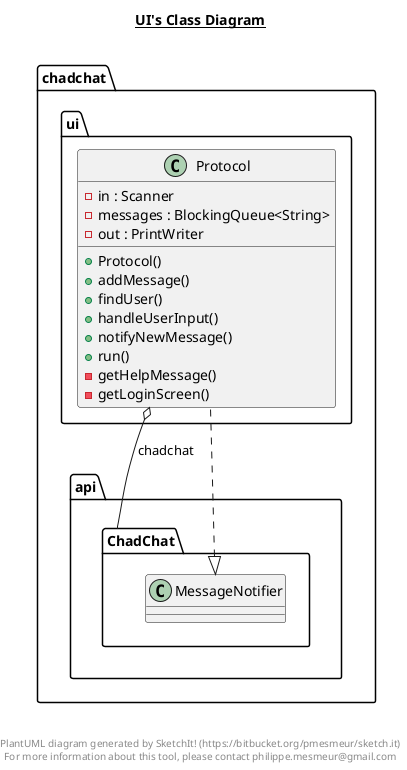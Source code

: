 @startuml

title __UI's Class Diagram__\n

  namespace chadchat.ui {
    class chadchat.ui.Protocol {
        - in : Scanner
        - messages : BlockingQueue<String>
        - out : PrintWriter
        + Protocol()
        + addMessage()
        + findUser()
        + handleUserInput()
        + notifyNewMessage()
        + run()
        - getHelpMessage()
        - getLoginScreen()
    }
  }
  

  chadchat.ui.Protocol .up.|> chadchat.api.ChadChat.MessageNotifier
  chadchat.ui.Protocol o-- chadchat.api.ChadChat : chadchat


right footer


PlantUML diagram generated by SketchIt! (https://bitbucket.org/pmesmeur/sketch.it)
For more information about this tool, please contact philippe.mesmeur@gmail.com
endfooter

@enduml

